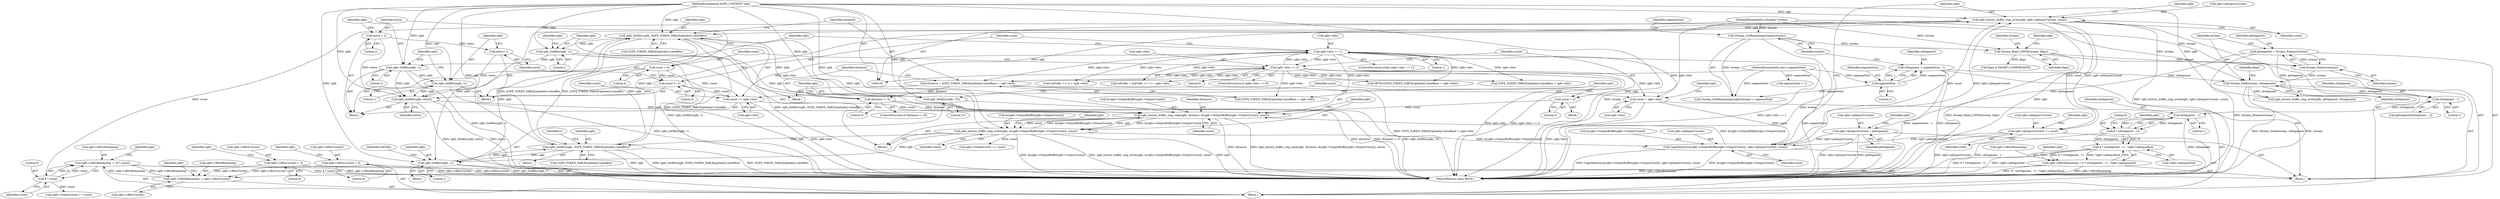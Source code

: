 digraph "1_FreeRDP_17c363a5162fd4dc77b1df54e48d7bd9bf6b3be7_0@API" {
"1000486" [label="(Call,zgfx->cBitsRemaining -= (8 * count))"];
"1000490" [label="(Call,8 * count)"];
"1000475" [label="(Call,zgfx_history_buffer_ring_write(zgfx, zgfx->pbInputCurrent, count))"];
"1000437" [label="(Call,zgfx_GetBits(zgfx, 15))"];
"1000337" [label="(Call,zgfx_GetBits(zgfx, ZGFX_TOKEN_TABLE[opIndex].valueBits))"];
"1000250" [label="(Call,zgfx_GetBits(zgfx, 1))"];
"1000282" [label="(Call,zgfx_GetBits(zgfx, ZGFX_TOKEN_TABLE[opIndex].valueBits))"];
"1000419" [label="(Call,zgfx_history_buffer_ring_write(zgfx, &(zgfx->OutputBuffer[zgfx->OutputCount]), count))"];
"1000407" [label="(Call,zgfx_history_buffer_ring_read(zgfx, distance, &(zgfx->OutputBuffer[zgfx->OutputCount]), count))"];
"1000360" [label="(Call,zgfx_GetBits(zgfx, 1))"];
"1000106" [label="(MethodParameterIn,ZGFX_CONTEXT* zgfx)"];
"1000399" [label="(Call,zgfx_GetBits(zgfx, extra))"];
"1000396" [label="(Call,zgfx_GetBits(zgfx, 1))"];
"1000381" [label="(Call,zgfx_GetBits(zgfx, 1))"];
"1000378" [label="(Call,extra = 2)"];
"1000394" [label="(Call,extra++)"];
"1000356" [label="(Call,distance != 0)"];
"1000344" [label="(Call,distance = ZGFX_TOKEN_TABLE[opIndex].valueBase + zgfx->bits)"];
"1000364" [label="(Call,zgfx->bits == 0)"];
"1000385" [label="(Call,zgfx->bits == 1)"];
"1000462" [label="(Call,CopyMemory(&(zgfx->OutputBuffer[zgfx->OutputCount]), zgfx->pbInputCurrent, count))"];
"1000177" [label="(Call,zgfx->pbInputCurrent = pbSegment)"];
"1000147" [label="(Call,pbSegment = Stream_Pointer(stream))"];
"1000149" [label="(Call,Stream_Pointer(stream))"];
"1000139" [label="(Call,Stream_Read_UINT8(stream, flags))"];
"1000131" [label="(Call,Stream_GetRemainingLength(stream))"];
"1000107" [label="(MethodParameterIn,wStream* stream)"];
"1000481" [label="(Call,zgfx->pbInputCurrent += count)"];
"1000440" [label="(Call,count = zgfx->bits)"];
"1000402" [label="(Call,count += zgfx->bits)"];
"1000375" [label="(Call,count = 4)"];
"1000391" [label="(Call,count *= 2)"];
"1000370" [label="(Call,count = 3)"];
"1000445" [label="(Call,zgfx->cBitsRemaining -= zgfx->cBitsCurrent)"];
"1000206" [label="(Call,zgfx->cBitsCurrent = 0)"];
"1000452" [label="(Call,zgfx->cBitsCurrent = 0)"];
"1000192" [label="(Call,zgfx->cBitsRemaining = 8 * (cbSegment - 1) - *zgfx->pbInputEnd)"];
"1000196" [label="(Call,8 * (cbSegment - 1) - *zgfx->pbInputEnd)"];
"1000197" [label="(Call,8 * (cbSegment - 1))"];
"1000199" [label="(Call,cbSegment - 1)"];
"1000189" [label="(Call,cbSegment - 1)"];
"1000151" [label="(Call,Stream_Seek(stream, cbSegment))"];
"1000123" [label="(Call,cbSegment = segmentSize - 1)"];
"1000125" [label="(Call,segmentSize - 1)"];
"1000108" [label="(MethodParameterIn,size_t segmentSize)"];
"1000486" [label="(Call,zgfx->cBitsRemaining -= (8 * count))"];
"1000283" [label="(Identifier,zgfx)"];
"1000133" [label="(Identifier,segmentSize)"];
"1000204" [label="(Identifier,zgfx)"];
"1000400" [label="(Identifier,zgfx)"];
"1000124" [label="(Identifier,cbSegment)"];
"1000177" [label="(Call,zgfx->pbInputCurrent = pbSegment)"];
"1000438" [label="(Identifier,zgfx)"];
"1000385" [label="(Call,zgfx->bits == 1)"];
"1000359" [label="(Block,)"];
"1000491" [label="(Literal,8)"];
"1000420" [label="(Identifier,zgfx)"];
"1000134" [label="(Call,segmentSize < 1)"];
"1000252" [label="(Literal,1)"];
"1000463" [label="(Call,&(zgfx->OutputBuffer[zgfx->OutputCount]))"];
"1000492" [label="(Identifier,count)"];
"1000399" [label="(Call,zgfx_GetBits(zgfx, extra))"];
"1000386" [label="(Call,zgfx->bits)"];
"1000357" [label="(Identifier,distance)"];
"1000187" [label="(Call,pbSegment[cbSegment - 1])"];
"1000250" [label="(Call,zgfx_GetBits(zgfx, 1))"];
"1000369" [label="(Block,)"];
"1000442" [label="(Call,zgfx->bits)"];
"1000127" [label="(Literal,1)"];
"1000364" [label="(Call,zgfx->bits == 0)"];
"1000201" [label="(Literal,1)"];
"1000375" [label="(Call,count = 4)"];
"1000213" [label="(Identifier,zgfx)"];
"1000432" [label="(Identifier,zgfx)"];
"1000139" [label="(Call,Stream_Read_UINT8(stream, flags))"];
"1000371" [label="(Identifier,count)"];
"1000362" [label="(Literal,1)"];
"1000456" [label="(Literal,0)"];
"1000109" [label="(Block,)"];
"1000132" [label="(Identifier,stream)"];
"1000355" [label="(ControlStructure,if (distance != 0))"];
"1000404" [label="(Call,zgfx->bits)"];
"1000486" [label="(Call,zgfx->cBitsRemaining -= (8 * count))"];
"1000181" [label="(Identifier,pbSegment)"];
"1000131" [label="(Call,Stream_GetRemainingLength(stream))"];
"1000339" [label="(Call,ZGFX_TOKEN_TABLE[opIndex].valueBits)"];
"1000199" [label="(Call,cbSegment - 1)"];
"1000361" [label="(Identifier,zgfx)"];
"1000336" [label="(Block,)"];
"1000366" [label="(Identifier,zgfx)"];
"1000480" [label="(Identifier,count)"];
"1000123" [label="(Call,cbSegment = segmentSize - 1)"];
"1000152" [label="(Identifier,stream)"];
"1000253" [label="(Call,inPrefix = (inPrefix << 1) + zgfx->bits)"];
"1000381" [label="(Call,zgfx_GetBits(zgfx, 1))"];
"1000429" [label="(Identifier,count)"];
"1000439" [label="(Literal,15)"];
"1000198" [label="(Literal,8)"];
"1000140" [label="(Identifier,stream)"];
"1000191" [label="(Literal,1)"];
"1000418" [label="(Identifier,count)"];
"1000485" [label="(Identifier,count)"];
"1000157" [label="(Identifier,flags)"];
"1000392" [label="(Identifier,count)"];
"1000419" [label="(Call,zgfx_history_buffer_ring_write(zgfx, &(zgfx->OutputBuffer[zgfx->OutputCount]), count))"];
"1000410" [label="(Call,&(zgfx->OutputBuffer[zgfx->OutputCount]))"];
"1000144" [label="(Identifier,zgfx)"];
"1000345" [label="(Identifier,distance)"];
"1000189" [label="(Call,cbSegment - 1)"];
"1000376" [label="(Identifier,count)"];
"1000107" [label="(MethodParameterIn,wStream* stream)"];
"1000382" [label="(Identifier,zgfx)"];
"1000384" [label="(ControlStructure,while (zgfx->bits == 1))"];
"1000387" [label="(Identifier,zgfx)"];
"1000284" [label="(Call,ZGFX_TOKEN_TABLE[opIndex].valueBits)"];
"1000446" [label="(Call,zgfx->cBitsRemaining)"];
"1000282" [label="(Call,zgfx_GetBits(zgfx, ZGFX_TOKEN_TABLE[opIndex].valueBits))"];
"1000437" [label="(Call,zgfx_GetBits(zgfx, 15))"];
"1000148" [label="(Identifier,pbSegment)"];
"1000153" [label="(Identifier,cbSegment)"];
"1000396" [label="(Call,zgfx_GetBits(zgfx, 1))"];
"1000474" [label="(Identifier,count)"];
"1000393" [label="(Literal,2)"];
"1000151" [label="(Call,Stream_Seek(stream, cbSegment))"];
"1000379" [label="(Identifier,extra)"];
"1000459" [label="(Identifier,zgfx)"];
"1000493" [label="(Call,zgfx->OutputCount += count)"];
"1000190" [label="(Identifier,cbSegment)"];
"1000452" [label="(Call,zgfx->cBitsCurrent = 0)"];
"1000440" [label="(Call,count = zgfx->bits)"];
"1000409" [label="(Identifier,distance)"];
"1000254" [label="(Identifier,inPrefix)"];
"1000488" [label="(Identifier,zgfx)"];
"1000476" [label="(Identifier,zgfx)"];
"1000291" [label="(Call,(BYTE)(ZGFX_TOKEN_TABLE[opIndex].valueBase + zgfx->bits))"];
"1000141" [label="(Identifier,flags)"];
"1000200" [label="(Identifier,cbSegment)"];
"1000184" [label="(Identifier,zgfx)"];
"1000383" [label="(Literal,1)"];
"1000380" [label="(Literal,2)"];
"1000337" [label="(Call,zgfx_GetBits(zgfx, ZGFX_TOKEN_TABLE[opIndex].valueBits))"];
"1000447" [label="(Identifier,zgfx)"];
"1000377" [label="(Literal,4)"];
"1000441" [label="(Identifier,count)"];
"1000344" [label="(Call,distance = ZGFX_TOKEN_TABLE[opIndex].valueBase + zgfx->bits)"];
"1000108" [label="(MethodParameterIn,size_t segmentSize)"];
"1000475" [label="(Call,zgfx_history_buffer_ring_write(zgfx, zgfx->pbInputCurrent, count))"];
"1000197" [label="(Call,8 * (cbSegment - 1))"];
"1000126" [label="(Identifier,segmentSize)"];
"1000374" [label="(Block,)"];
"1000363" [label="(ControlStructure,if (zgfx->bits == 0))"];
"1000407" [label="(Call,zgfx_history_buffer_ring_read(zgfx, distance, &(zgfx->OutputBuffer[zgfx->OutputCount]), count))"];
"1000290" [label="(Identifier,c)"];
"1000490" [label="(Call,8 * count)"];
"1000483" [label="(Identifier,zgfx)"];
"1000346" [label="(Call,ZGFX_TOKEN_TABLE[opIndex].valueBase + zgfx->bits)"];
"1000196" [label="(Call,8 * (cbSegment - 1) - *zgfx->pbInputEnd)"];
"1000149" [label="(Call,Stream_Pointer(stream))"];
"1000293" [label="(Call,ZGFX_TOKEN_TABLE[opIndex].valueBase + zgfx->bits)"];
"1000445" [label="(Call,zgfx->cBitsRemaining -= zgfx->cBitsCurrent)"];
"1000365" [label="(Call,zgfx->bits)"];
"1000401" [label="(Identifier,extra)"];
"1000495" [label="(Identifier,zgfx)"];
"1000394" [label="(Call,extra++)"];
"1000147" [label="(Call,pbSegment = Stream_Pointer(stream))"];
"1000471" [label="(Call,zgfx->pbInputCurrent)"];
"1000449" [label="(Call,zgfx->cBitsCurrent)"];
"1000193" [label="(Call,zgfx->cBitsRemaining)"];
"1000207" [label="(Call,zgfx->cBitsCurrent)"];
"1000391" [label="(Call,count *= 2)"];
"1000255" [label="(Call,(inPrefix << 1) + zgfx->bits)"];
"1000338" [label="(Identifier,zgfx)"];
"1000192" [label="(Call,zgfx->cBitsRemaining = 8 * (cbSegment - 1) - *zgfx->pbInputEnd)"];
"1000378" [label="(Call,extra = 2)"];
"1000156" [label="(Call,flags & PACKET_COMPRESSED)"];
"1000477" [label="(Call,zgfx->pbInputCurrent)"];
"1000372" [label="(Literal,3)"];
"1000150" [label="(Identifier,stream)"];
"1000436" [label="(Block,)"];
"1000454" [label="(Identifier,zgfx)"];
"1000389" [label="(Literal,1)"];
"1000210" [label="(Literal,0)"];
"1000368" [label="(Literal,0)"];
"1000390" [label="(Block,)"];
"1000125" [label="(Call,segmentSize - 1)"];
"1000251" [label="(Identifier,zgfx)"];
"1000453" [label="(Call,zgfx->cBitsCurrent)"];
"1000408" [label="(Identifier,zgfx)"];
"1000395" [label="(Identifier,extra)"];
"1000397" [label="(Identifier,zgfx)"];
"1000178" [label="(Call,zgfx->pbInputCurrent)"];
"1000281" [label="(Block,)"];
"1000130" [label="(Call,Stream_GetRemainingLength(stream) < segmentSize)"];
"1000402" [label="(Call,count += zgfx->bits)"];
"1000501" [label="(MethodReturn,static BOOL)"];
"1000487" [label="(Call,zgfx->cBitsRemaining)"];
"1000249" [label="(Block,)"];
"1000370" [label="(Call,count = 3)"];
"1000106" [label="(MethodParameterIn,ZGFX_CONTEXT* zgfx)"];
"1000356" [label="(Call,distance != 0)"];
"1000358" [label="(Literal,0)"];
"1000206" [label="(Call,zgfx->cBitsCurrent = 0)"];
"1000482" [label="(Call,zgfx->pbInputCurrent)"];
"1000430" [label="(Call,zgfx->OutputCount += count)"];
"1000421" [label="(Call,&(zgfx->OutputBuffer[zgfx->OutputCount]))"];
"1000398" [label="(Literal,1)"];
"1000360" [label="(Call,zgfx_GetBits(zgfx, 1))"];
"1000208" [label="(Identifier,zgfx)"];
"1000160" [label="(Call,zgfx_history_buffer_ring_write(zgfx, pbSegment, cbSegment))"];
"1000462" [label="(Call,CopyMemory(&(zgfx->OutputBuffer[zgfx->OutputCount]), zgfx->pbInputCurrent, count))"];
"1000202" [label="(Call,*zgfx->pbInputEnd)"];
"1000481" [label="(Call,zgfx->pbInputCurrent += count)"];
"1000403" [label="(Identifier,count)"];
"1000486" -> "1000436"  [label="AST: "];
"1000486" -> "1000490"  [label="CFG: "];
"1000487" -> "1000486"  [label="AST: "];
"1000490" -> "1000486"  [label="AST: "];
"1000495" -> "1000486"  [label="CFG: "];
"1000486" -> "1000501"  [label="DDG: 8 * count"];
"1000486" -> "1000501"  [label="DDG: zgfx->cBitsRemaining"];
"1000486" -> "1000445"  [label="DDG: zgfx->cBitsRemaining"];
"1000490" -> "1000486"  [label="DDG: 8"];
"1000490" -> "1000486"  [label="DDG: count"];
"1000445" -> "1000486"  [label="DDG: zgfx->cBitsRemaining"];
"1000490" -> "1000492"  [label="CFG: "];
"1000491" -> "1000490"  [label="AST: "];
"1000492" -> "1000490"  [label="AST: "];
"1000475" -> "1000490"  [label="DDG: count"];
"1000490" -> "1000493"  [label="DDG: count"];
"1000475" -> "1000436"  [label="AST: "];
"1000475" -> "1000480"  [label="CFG: "];
"1000476" -> "1000475"  [label="AST: "];
"1000477" -> "1000475"  [label="AST: "];
"1000480" -> "1000475"  [label="AST: "];
"1000483" -> "1000475"  [label="CFG: "];
"1000475" -> "1000501"  [label="DDG: zgfx"];
"1000475" -> "1000501"  [label="DDG: zgfx_history_buffer_ring_write(zgfx, zgfx->pbInputCurrent, count)"];
"1000475" -> "1000250"  [label="DDG: zgfx"];
"1000475" -> "1000282"  [label="DDG: zgfx"];
"1000475" -> "1000337"  [label="DDG: zgfx"];
"1000437" -> "1000475"  [label="DDG: zgfx"];
"1000106" -> "1000475"  [label="DDG: zgfx"];
"1000462" -> "1000475"  [label="DDG: zgfx->pbInputCurrent"];
"1000462" -> "1000475"  [label="DDG: count"];
"1000475" -> "1000481"  [label="DDG: count"];
"1000475" -> "1000481"  [label="DDG: zgfx->pbInputCurrent"];
"1000437" -> "1000436"  [label="AST: "];
"1000437" -> "1000439"  [label="CFG: "];
"1000438" -> "1000437"  [label="AST: "];
"1000439" -> "1000437"  [label="AST: "];
"1000441" -> "1000437"  [label="CFG: "];
"1000437" -> "1000501"  [label="DDG: zgfx_GetBits(zgfx, 15)"];
"1000337" -> "1000437"  [label="DDG: zgfx"];
"1000106" -> "1000437"  [label="DDG: zgfx"];
"1000337" -> "1000336"  [label="AST: "];
"1000337" -> "1000339"  [label="CFG: "];
"1000338" -> "1000337"  [label="AST: "];
"1000339" -> "1000337"  [label="AST: "];
"1000345" -> "1000337"  [label="CFG: "];
"1000337" -> "1000501"  [label="DDG: ZGFX_TOKEN_TABLE[opIndex].valueBits"];
"1000337" -> "1000501"  [label="DDG: zgfx_GetBits(zgfx, ZGFX_TOKEN_TABLE[opIndex].valueBits)"];
"1000337" -> "1000282"  [label="DDG: ZGFX_TOKEN_TABLE[opIndex].valueBits"];
"1000250" -> "1000337"  [label="DDG: zgfx"];
"1000282" -> "1000337"  [label="DDG: zgfx"];
"1000282" -> "1000337"  [label="DDG: ZGFX_TOKEN_TABLE[opIndex].valueBits"];
"1000419" -> "1000337"  [label="DDG: zgfx"];
"1000106" -> "1000337"  [label="DDG: zgfx"];
"1000337" -> "1000360"  [label="DDG: zgfx"];
"1000250" -> "1000249"  [label="AST: "];
"1000250" -> "1000252"  [label="CFG: "];
"1000251" -> "1000250"  [label="AST: "];
"1000252" -> "1000250"  [label="AST: "];
"1000254" -> "1000250"  [label="CFG: "];
"1000250" -> "1000501"  [label="DDG: zgfx"];
"1000250" -> "1000501"  [label="DDG: zgfx_GetBits(zgfx, 1)"];
"1000282" -> "1000250"  [label="DDG: zgfx"];
"1000419" -> "1000250"  [label="DDG: zgfx"];
"1000106" -> "1000250"  [label="DDG: zgfx"];
"1000250" -> "1000282"  [label="DDG: zgfx"];
"1000282" -> "1000281"  [label="AST: "];
"1000282" -> "1000284"  [label="CFG: "];
"1000283" -> "1000282"  [label="AST: "];
"1000284" -> "1000282"  [label="AST: "];
"1000290" -> "1000282"  [label="CFG: "];
"1000282" -> "1000501"  [label="DDG: zgfx_GetBits(zgfx, ZGFX_TOKEN_TABLE[opIndex].valueBits)"];
"1000282" -> "1000501"  [label="DDG: ZGFX_TOKEN_TABLE[opIndex].valueBits"];
"1000282" -> "1000501"  [label="DDG: zgfx"];
"1000419" -> "1000282"  [label="DDG: zgfx"];
"1000106" -> "1000282"  [label="DDG: zgfx"];
"1000419" -> "1000359"  [label="AST: "];
"1000419" -> "1000429"  [label="CFG: "];
"1000420" -> "1000419"  [label="AST: "];
"1000421" -> "1000419"  [label="AST: "];
"1000429" -> "1000419"  [label="AST: "];
"1000432" -> "1000419"  [label="CFG: "];
"1000419" -> "1000501"  [label="DDG: zgfx"];
"1000419" -> "1000501"  [label="DDG: &(zgfx->OutputBuffer[zgfx->OutputCount])"];
"1000419" -> "1000501"  [label="DDG: zgfx_history_buffer_ring_write(zgfx, &(zgfx->OutputBuffer[zgfx->OutputCount]), count)"];
"1000419" -> "1000407"  [label="DDG: &(zgfx->OutputBuffer[zgfx->OutputCount])"];
"1000407" -> "1000419"  [label="DDG: zgfx"];
"1000407" -> "1000419"  [label="DDG: &(zgfx->OutputBuffer[zgfx->OutputCount])"];
"1000407" -> "1000419"  [label="DDG: count"];
"1000106" -> "1000419"  [label="DDG: zgfx"];
"1000419" -> "1000430"  [label="DDG: count"];
"1000419" -> "1000462"  [label="DDG: &(zgfx->OutputBuffer[zgfx->OutputCount])"];
"1000407" -> "1000359"  [label="AST: "];
"1000407" -> "1000418"  [label="CFG: "];
"1000408" -> "1000407"  [label="AST: "];
"1000409" -> "1000407"  [label="AST: "];
"1000410" -> "1000407"  [label="AST: "];
"1000418" -> "1000407"  [label="AST: "];
"1000420" -> "1000407"  [label="CFG: "];
"1000407" -> "1000501"  [label="DDG: distance"];
"1000407" -> "1000501"  [label="DDG: zgfx_history_buffer_ring_read(zgfx, distance, &(zgfx->OutputBuffer[zgfx->OutputCount]), count)"];
"1000360" -> "1000407"  [label="DDG: zgfx"];
"1000399" -> "1000407"  [label="DDG: zgfx"];
"1000106" -> "1000407"  [label="DDG: zgfx"];
"1000356" -> "1000407"  [label="DDG: distance"];
"1000462" -> "1000407"  [label="DDG: &(zgfx->OutputBuffer[zgfx->OutputCount])"];
"1000402" -> "1000407"  [label="DDG: count"];
"1000370" -> "1000407"  [label="DDG: count"];
"1000360" -> "1000359"  [label="AST: "];
"1000360" -> "1000362"  [label="CFG: "];
"1000361" -> "1000360"  [label="AST: "];
"1000362" -> "1000360"  [label="AST: "];
"1000366" -> "1000360"  [label="CFG: "];
"1000360" -> "1000501"  [label="DDG: zgfx_GetBits(zgfx, 1)"];
"1000106" -> "1000360"  [label="DDG: zgfx"];
"1000360" -> "1000381"  [label="DDG: zgfx"];
"1000106" -> "1000105"  [label="AST: "];
"1000106" -> "1000501"  [label="DDG: zgfx"];
"1000106" -> "1000160"  [label="DDG: zgfx"];
"1000106" -> "1000381"  [label="DDG: zgfx"];
"1000106" -> "1000396"  [label="DDG: zgfx"];
"1000106" -> "1000399"  [label="DDG: zgfx"];
"1000399" -> "1000374"  [label="AST: "];
"1000399" -> "1000401"  [label="CFG: "];
"1000400" -> "1000399"  [label="AST: "];
"1000401" -> "1000399"  [label="AST: "];
"1000403" -> "1000399"  [label="CFG: "];
"1000399" -> "1000501"  [label="DDG: extra"];
"1000399" -> "1000501"  [label="DDG: zgfx_GetBits(zgfx, extra)"];
"1000396" -> "1000399"  [label="DDG: zgfx"];
"1000381" -> "1000399"  [label="DDG: zgfx"];
"1000378" -> "1000399"  [label="DDG: extra"];
"1000394" -> "1000399"  [label="DDG: extra"];
"1000396" -> "1000390"  [label="AST: "];
"1000396" -> "1000398"  [label="CFG: "];
"1000397" -> "1000396"  [label="AST: "];
"1000398" -> "1000396"  [label="AST: "];
"1000387" -> "1000396"  [label="CFG: "];
"1000396" -> "1000501"  [label="DDG: zgfx_GetBits(zgfx, 1)"];
"1000381" -> "1000396"  [label="DDG: zgfx"];
"1000381" -> "1000374"  [label="AST: "];
"1000381" -> "1000383"  [label="CFG: "];
"1000382" -> "1000381"  [label="AST: "];
"1000383" -> "1000381"  [label="AST: "];
"1000387" -> "1000381"  [label="CFG: "];
"1000381" -> "1000501"  [label="DDG: zgfx_GetBits(zgfx, 1)"];
"1000378" -> "1000374"  [label="AST: "];
"1000378" -> "1000380"  [label="CFG: "];
"1000379" -> "1000378"  [label="AST: "];
"1000380" -> "1000378"  [label="AST: "];
"1000382" -> "1000378"  [label="CFG: "];
"1000378" -> "1000394"  [label="DDG: extra"];
"1000394" -> "1000390"  [label="AST: "];
"1000394" -> "1000395"  [label="CFG: "];
"1000395" -> "1000394"  [label="AST: "];
"1000397" -> "1000394"  [label="CFG: "];
"1000356" -> "1000355"  [label="AST: "];
"1000356" -> "1000358"  [label="CFG: "];
"1000357" -> "1000356"  [label="AST: "];
"1000358" -> "1000356"  [label="AST: "];
"1000361" -> "1000356"  [label="CFG: "];
"1000438" -> "1000356"  [label="CFG: "];
"1000356" -> "1000501"  [label="DDG: distance != 0"];
"1000356" -> "1000501"  [label="DDG: distance"];
"1000344" -> "1000356"  [label="DDG: distance"];
"1000344" -> "1000336"  [label="AST: "];
"1000344" -> "1000346"  [label="CFG: "];
"1000345" -> "1000344"  [label="AST: "];
"1000346" -> "1000344"  [label="AST: "];
"1000357" -> "1000344"  [label="CFG: "];
"1000344" -> "1000501"  [label="DDG: ZGFX_TOKEN_TABLE[opIndex].valueBase + zgfx->bits"];
"1000364" -> "1000344"  [label="DDG: zgfx->bits"];
"1000385" -> "1000344"  [label="DDG: zgfx->bits"];
"1000364" -> "1000363"  [label="AST: "];
"1000364" -> "1000368"  [label="CFG: "];
"1000365" -> "1000364"  [label="AST: "];
"1000368" -> "1000364"  [label="AST: "];
"1000371" -> "1000364"  [label="CFG: "];
"1000376" -> "1000364"  [label="CFG: "];
"1000364" -> "1000501"  [label="DDG: zgfx->bits"];
"1000364" -> "1000501"  [label="DDG: zgfx->bits == 0"];
"1000364" -> "1000253"  [label="DDG: zgfx->bits"];
"1000364" -> "1000255"  [label="DDG: zgfx->bits"];
"1000364" -> "1000291"  [label="DDG: zgfx->bits"];
"1000364" -> "1000293"  [label="DDG: zgfx->bits"];
"1000364" -> "1000346"  [label="DDG: zgfx->bits"];
"1000385" -> "1000364"  [label="DDG: zgfx->bits"];
"1000364" -> "1000385"  [label="DDG: zgfx->bits"];
"1000364" -> "1000440"  [label="DDG: zgfx->bits"];
"1000385" -> "1000384"  [label="AST: "];
"1000385" -> "1000389"  [label="CFG: "];
"1000386" -> "1000385"  [label="AST: "];
"1000389" -> "1000385"  [label="AST: "];
"1000392" -> "1000385"  [label="CFG: "];
"1000400" -> "1000385"  [label="CFG: "];
"1000385" -> "1000501"  [label="DDG: zgfx->bits == 1"];
"1000385" -> "1000253"  [label="DDG: zgfx->bits"];
"1000385" -> "1000255"  [label="DDG: zgfx->bits"];
"1000385" -> "1000291"  [label="DDG: zgfx->bits"];
"1000385" -> "1000293"  [label="DDG: zgfx->bits"];
"1000385" -> "1000346"  [label="DDG: zgfx->bits"];
"1000385" -> "1000402"  [label="DDG: zgfx->bits"];
"1000385" -> "1000440"  [label="DDG: zgfx->bits"];
"1000462" -> "1000436"  [label="AST: "];
"1000462" -> "1000474"  [label="CFG: "];
"1000463" -> "1000462"  [label="AST: "];
"1000471" -> "1000462"  [label="AST: "];
"1000474" -> "1000462"  [label="AST: "];
"1000476" -> "1000462"  [label="CFG: "];
"1000462" -> "1000501"  [label="DDG: &(zgfx->OutputBuffer[zgfx->OutputCount])"];
"1000462" -> "1000501"  [label="DDG: CopyMemory(&(zgfx->OutputBuffer[zgfx->OutputCount]), zgfx->pbInputCurrent, count)"];
"1000177" -> "1000462"  [label="DDG: zgfx->pbInputCurrent"];
"1000481" -> "1000462"  [label="DDG: zgfx->pbInputCurrent"];
"1000440" -> "1000462"  [label="DDG: count"];
"1000177" -> "1000109"  [label="AST: "];
"1000177" -> "1000181"  [label="CFG: "];
"1000178" -> "1000177"  [label="AST: "];
"1000181" -> "1000177"  [label="AST: "];
"1000184" -> "1000177"  [label="CFG: "];
"1000177" -> "1000501"  [label="DDG: pbSegment"];
"1000177" -> "1000501"  [label="DDG: zgfx->pbInputCurrent"];
"1000147" -> "1000177"  [label="DDG: pbSegment"];
"1000147" -> "1000109"  [label="AST: "];
"1000147" -> "1000149"  [label="CFG: "];
"1000148" -> "1000147"  [label="AST: "];
"1000149" -> "1000147"  [label="AST: "];
"1000152" -> "1000147"  [label="CFG: "];
"1000147" -> "1000501"  [label="DDG: Stream_Pointer(stream)"];
"1000149" -> "1000147"  [label="DDG: stream"];
"1000147" -> "1000160"  [label="DDG: pbSegment"];
"1000149" -> "1000150"  [label="CFG: "];
"1000150" -> "1000149"  [label="AST: "];
"1000139" -> "1000149"  [label="DDG: stream"];
"1000107" -> "1000149"  [label="DDG: stream"];
"1000149" -> "1000151"  [label="DDG: stream"];
"1000139" -> "1000109"  [label="AST: "];
"1000139" -> "1000141"  [label="CFG: "];
"1000140" -> "1000139"  [label="AST: "];
"1000141" -> "1000139"  [label="AST: "];
"1000144" -> "1000139"  [label="CFG: "];
"1000139" -> "1000501"  [label="DDG: Stream_Read_UINT8(stream, flags)"];
"1000131" -> "1000139"  [label="DDG: stream"];
"1000107" -> "1000139"  [label="DDG: stream"];
"1000139" -> "1000156"  [label="DDG: flags"];
"1000131" -> "1000130"  [label="AST: "];
"1000131" -> "1000132"  [label="CFG: "];
"1000132" -> "1000131"  [label="AST: "];
"1000133" -> "1000131"  [label="CFG: "];
"1000131" -> "1000501"  [label="DDG: stream"];
"1000131" -> "1000130"  [label="DDG: stream"];
"1000107" -> "1000131"  [label="DDG: stream"];
"1000107" -> "1000105"  [label="AST: "];
"1000107" -> "1000501"  [label="DDG: stream"];
"1000107" -> "1000151"  [label="DDG: stream"];
"1000481" -> "1000436"  [label="AST: "];
"1000481" -> "1000485"  [label="CFG: "];
"1000482" -> "1000481"  [label="AST: "];
"1000485" -> "1000481"  [label="AST: "];
"1000488" -> "1000481"  [label="CFG: "];
"1000481" -> "1000501"  [label="DDG: zgfx->pbInputCurrent"];
"1000440" -> "1000436"  [label="AST: "];
"1000440" -> "1000442"  [label="CFG: "];
"1000441" -> "1000440"  [label="AST: "];
"1000442" -> "1000440"  [label="AST: "];
"1000447" -> "1000440"  [label="CFG: "];
"1000440" -> "1000501"  [label="DDG: zgfx->bits"];
"1000402" -> "1000374"  [label="AST: "];
"1000402" -> "1000404"  [label="CFG: "];
"1000403" -> "1000402"  [label="AST: "];
"1000404" -> "1000402"  [label="AST: "];
"1000408" -> "1000402"  [label="CFG: "];
"1000402" -> "1000501"  [label="DDG: zgfx->bits"];
"1000375" -> "1000402"  [label="DDG: count"];
"1000391" -> "1000402"  [label="DDG: count"];
"1000375" -> "1000374"  [label="AST: "];
"1000375" -> "1000377"  [label="CFG: "];
"1000376" -> "1000375"  [label="AST: "];
"1000377" -> "1000375"  [label="AST: "];
"1000379" -> "1000375"  [label="CFG: "];
"1000375" -> "1000391"  [label="DDG: count"];
"1000391" -> "1000390"  [label="AST: "];
"1000391" -> "1000393"  [label="CFG: "];
"1000392" -> "1000391"  [label="AST: "];
"1000393" -> "1000391"  [label="AST: "];
"1000395" -> "1000391"  [label="CFG: "];
"1000370" -> "1000369"  [label="AST: "];
"1000370" -> "1000372"  [label="CFG: "];
"1000371" -> "1000370"  [label="AST: "];
"1000372" -> "1000370"  [label="AST: "];
"1000408" -> "1000370"  [label="CFG: "];
"1000445" -> "1000436"  [label="AST: "];
"1000445" -> "1000449"  [label="CFG: "];
"1000446" -> "1000445"  [label="AST: "];
"1000449" -> "1000445"  [label="AST: "];
"1000454" -> "1000445"  [label="CFG: "];
"1000206" -> "1000445"  [label="DDG: zgfx->cBitsCurrent"];
"1000452" -> "1000445"  [label="DDG: zgfx->cBitsCurrent"];
"1000192" -> "1000445"  [label="DDG: zgfx->cBitsRemaining"];
"1000206" -> "1000109"  [label="AST: "];
"1000206" -> "1000210"  [label="CFG: "];
"1000207" -> "1000206"  [label="AST: "];
"1000210" -> "1000206"  [label="AST: "];
"1000213" -> "1000206"  [label="CFG: "];
"1000206" -> "1000501"  [label="DDG: zgfx->cBitsCurrent"];
"1000452" -> "1000436"  [label="AST: "];
"1000452" -> "1000456"  [label="CFG: "];
"1000453" -> "1000452"  [label="AST: "];
"1000456" -> "1000452"  [label="AST: "];
"1000459" -> "1000452"  [label="CFG: "];
"1000452" -> "1000501"  [label="DDG: zgfx->cBitsCurrent"];
"1000192" -> "1000109"  [label="AST: "];
"1000192" -> "1000196"  [label="CFG: "];
"1000193" -> "1000192"  [label="AST: "];
"1000196" -> "1000192"  [label="AST: "];
"1000208" -> "1000192"  [label="CFG: "];
"1000192" -> "1000501"  [label="DDG: zgfx->cBitsRemaining"];
"1000192" -> "1000501"  [label="DDG: 8 * (cbSegment - 1) - *zgfx->pbInputEnd"];
"1000196" -> "1000192"  [label="DDG: 8 * (cbSegment - 1)"];
"1000196" -> "1000192"  [label="DDG: *zgfx->pbInputEnd"];
"1000196" -> "1000202"  [label="CFG: "];
"1000197" -> "1000196"  [label="AST: "];
"1000202" -> "1000196"  [label="AST: "];
"1000196" -> "1000501"  [label="DDG: 8 * (cbSegment - 1)"];
"1000196" -> "1000501"  [label="DDG: *zgfx->pbInputEnd"];
"1000197" -> "1000196"  [label="DDG: 8"];
"1000197" -> "1000196"  [label="DDG: cbSegment - 1"];
"1000197" -> "1000199"  [label="CFG: "];
"1000198" -> "1000197"  [label="AST: "];
"1000199" -> "1000197"  [label="AST: "];
"1000204" -> "1000197"  [label="CFG: "];
"1000197" -> "1000501"  [label="DDG: cbSegment - 1"];
"1000199" -> "1000197"  [label="DDG: cbSegment"];
"1000199" -> "1000197"  [label="DDG: 1"];
"1000199" -> "1000201"  [label="CFG: "];
"1000200" -> "1000199"  [label="AST: "];
"1000201" -> "1000199"  [label="AST: "];
"1000199" -> "1000501"  [label="DDG: cbSegment"];
"1000189" -> "1000199"  [label="DDG: cbSegment"];
"1000189" -> "1000187"  [label="AST: "];
"1000189" -> "1000191"  [label="CFG: "];
"1000190" -> "1000189"  [label="AST: "];
"1000191" -> "1000189"  [label="AST: "];
"1000187" -> "1000189"  [label="CFG: "];
"1000151" -> "1000189"  [label="DDG: cbSegment"];
"1000151" -> "1000109"  [label="AST: "];
"1000151" -> "1000153"  [label="CFG: "];
"1000152" -> "1000151"  [label="AST: "];
"1000153" -> "1000151"  [label="AST: "];
"1000157" -> "1000151"  [label="CFG: "];
"1000151" -> "1000501"  [label="DDG: Stream_Seek(stream, cbSegment)"];
"1000151" -> "1000501"  [label="DDG: stream"];
"1000123" -> "1000151"  [label="DDG: cbSegment"];
"1000151" -> "1000160"  [label="DDG: cbSegment"];
"1000123" -> "1000109"  [label="AST: "];
"1000123" -> "1000125"  [label="CFG: "];
"1000124" -> "1000123"  [label="AST: "];
"1000125" -> "1000123"  [label="AST: "];
"1000132" -> "1000123"  [label="CFG: "];
"1000123" -> "1000501"  [label="DDG: segmentSize - 1"];
"1000123" -> "1000501"  [label="DDG: cbSegment"];
"1000125" -> "1000123"  [label="DDG: segmentSize"];
"1000125" -> "1000123"  [label="DDG: 1"];
"1000125" -> "1000127"  [label="CFG: "];
"1000126" -> "1000125"  [label="AST: "];
"1000127" -> "1000125"  [label="AST: "];
"1000108" -> "1000125"  [label="DDG: segmentSize"];
"1000125" -> "1000130"  [label="DDG: segmentSize"];
"1000108" -> "1000105"  [label="AST: "];
"1000108" -> "1000501"  [label="DDG: segmentSize"];
"1000108" -> "1000130"  [label="DDG: segmentSize"];
"1000108" -> "1000134"  [label="DDG: segmentSize"];
}
